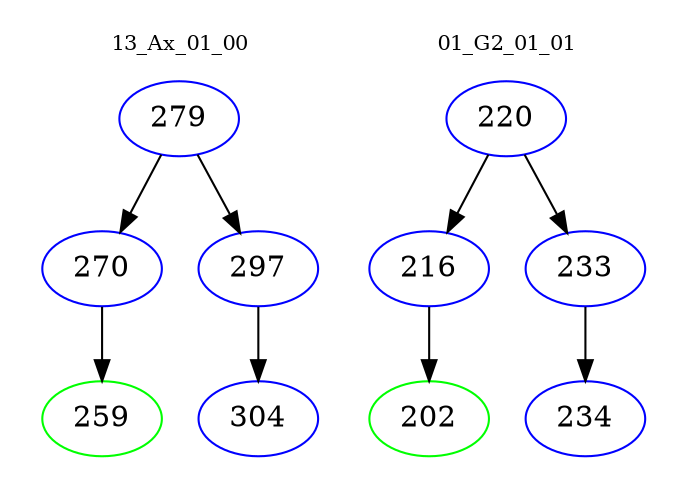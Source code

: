 digraph{
subgraph cluster_0 {
color = white
label = "13_Ax_01_00";
fontsize=10;
T0_279 [label="279", color="blue"]
T0_279 -> T0_270 [color="black"]
T0_270 [label="270", color="blue"]
T0_270 -> T0_259 [color="black"]
T0_259 [label="259", color="green"]
T0_279 -> T0_297 [color="black"]
T0_297 [label="297", color="blue"]
T0_297 -> T0_304 [color="black"]
T0_304 [label="304", color="blue"]
}
subgraph cluster_1 {
color = white
label = "01_G2_01_01";
fontsize=10;
T1_220 [label="220", color="blue"]
T1_220 -> T1_216 [color="black"]
T1_216 [label="216", color="blue"]
T1_216 -> T1_202 [color="black"]
T1_202 [label="202", color="green"]
T1_220 -> T1_233 [color="black"]
T1_233 [label="233", color="blue"]
T1_233 -> T1_234 [color="black"]
T1_234 [label="234", color="blue"]
}
}
